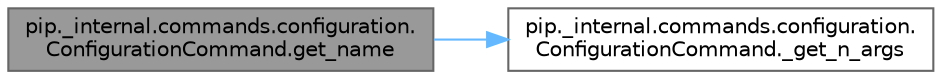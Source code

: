 digraph "pip._internal.commands.configuration.ConfigurationCommand.get_name"
{
 // LATEX_PDF_SIZE
  bgcolor="transparent";
  edge [fontname=Helvetica,fontsize=10,labelfontname=Helvetica,labelfontsize=10];
  node [fontname=Helvetica,fontsize=10,shape=box,height=0.2,width=0.4];
  rankdir="LR";
  Node1 [id="Node000001",label="pip._internal.commands.configuration.\lConfigurationCommand.get_name",height=0.2,width=0.4,color="gray40", fillcolor="grey60", style="filled", fontcolor="black",tooltip=" "];
  Node1 -> Node2 [id="edge1_Node000001_Node000002",color="steelblue1",style="solid",tooltip=" "];
  Node2 [id="Node000002",label="pip._internal.commands.configuration.\lConfigurationCommand._get_n_args",height=0.2,width=0.4,color="grey40", fillcolor="white", style="filled",URL="$classpip_1_1__internal_1_1commands_1_1configuration_1_1_configuration_command.html#ac2e322f0610ed1c284b51e760889cf2f",tooltip=" "];
}

